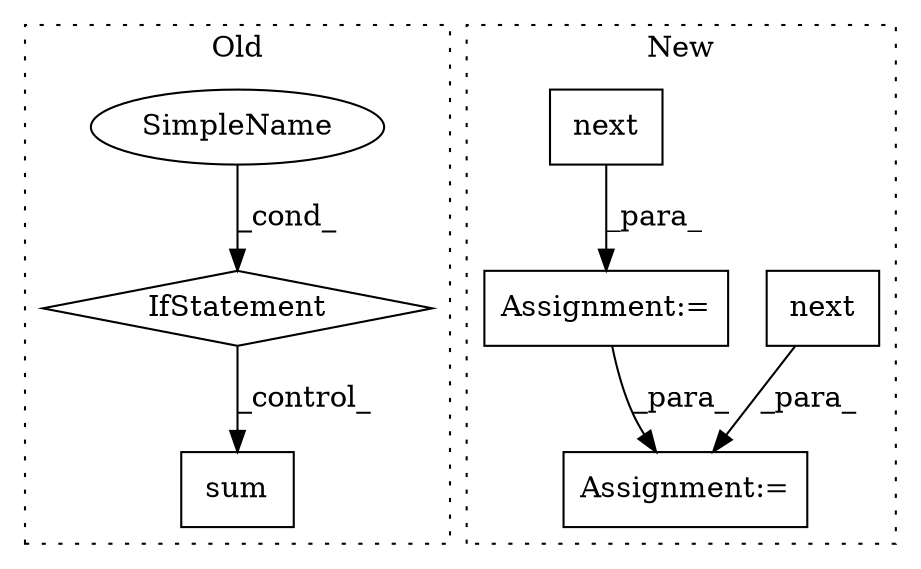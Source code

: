 digraph G {
subgraph cluster0 {
1 [label="sum" a="32" s="2310" l="5" shape="box"];
4 [label="IfStatement" a="25" s="2373" l="22" shape="diamond"];
7 [label="SimpleName" a="42" s="2390" l="5" shape="ellipse"];
label = "Old";
style="dotted";
}
subgraph cluster1 {
2 [label="next" a="32" s="2310,2413" l="5,1" shape="box"];
3 [label="Assignment:=" a="7" s="2640" l="2" shape="box"];
5 [label="next" a="32" s="2424,2527" l="5,1" shape="box"];
6 [label="Assignment:=" a="7" s="2423" l="1" shape="box"];
label = "New";
style="dotted";
}
2 -> 3 [label="_para_"];
4 -> 1 [label="_control_"];
5 -> 6 [label="_para_"];
6 -> 3 [label="_para_"];
7 -> 4 [label="_cond_"];
}
